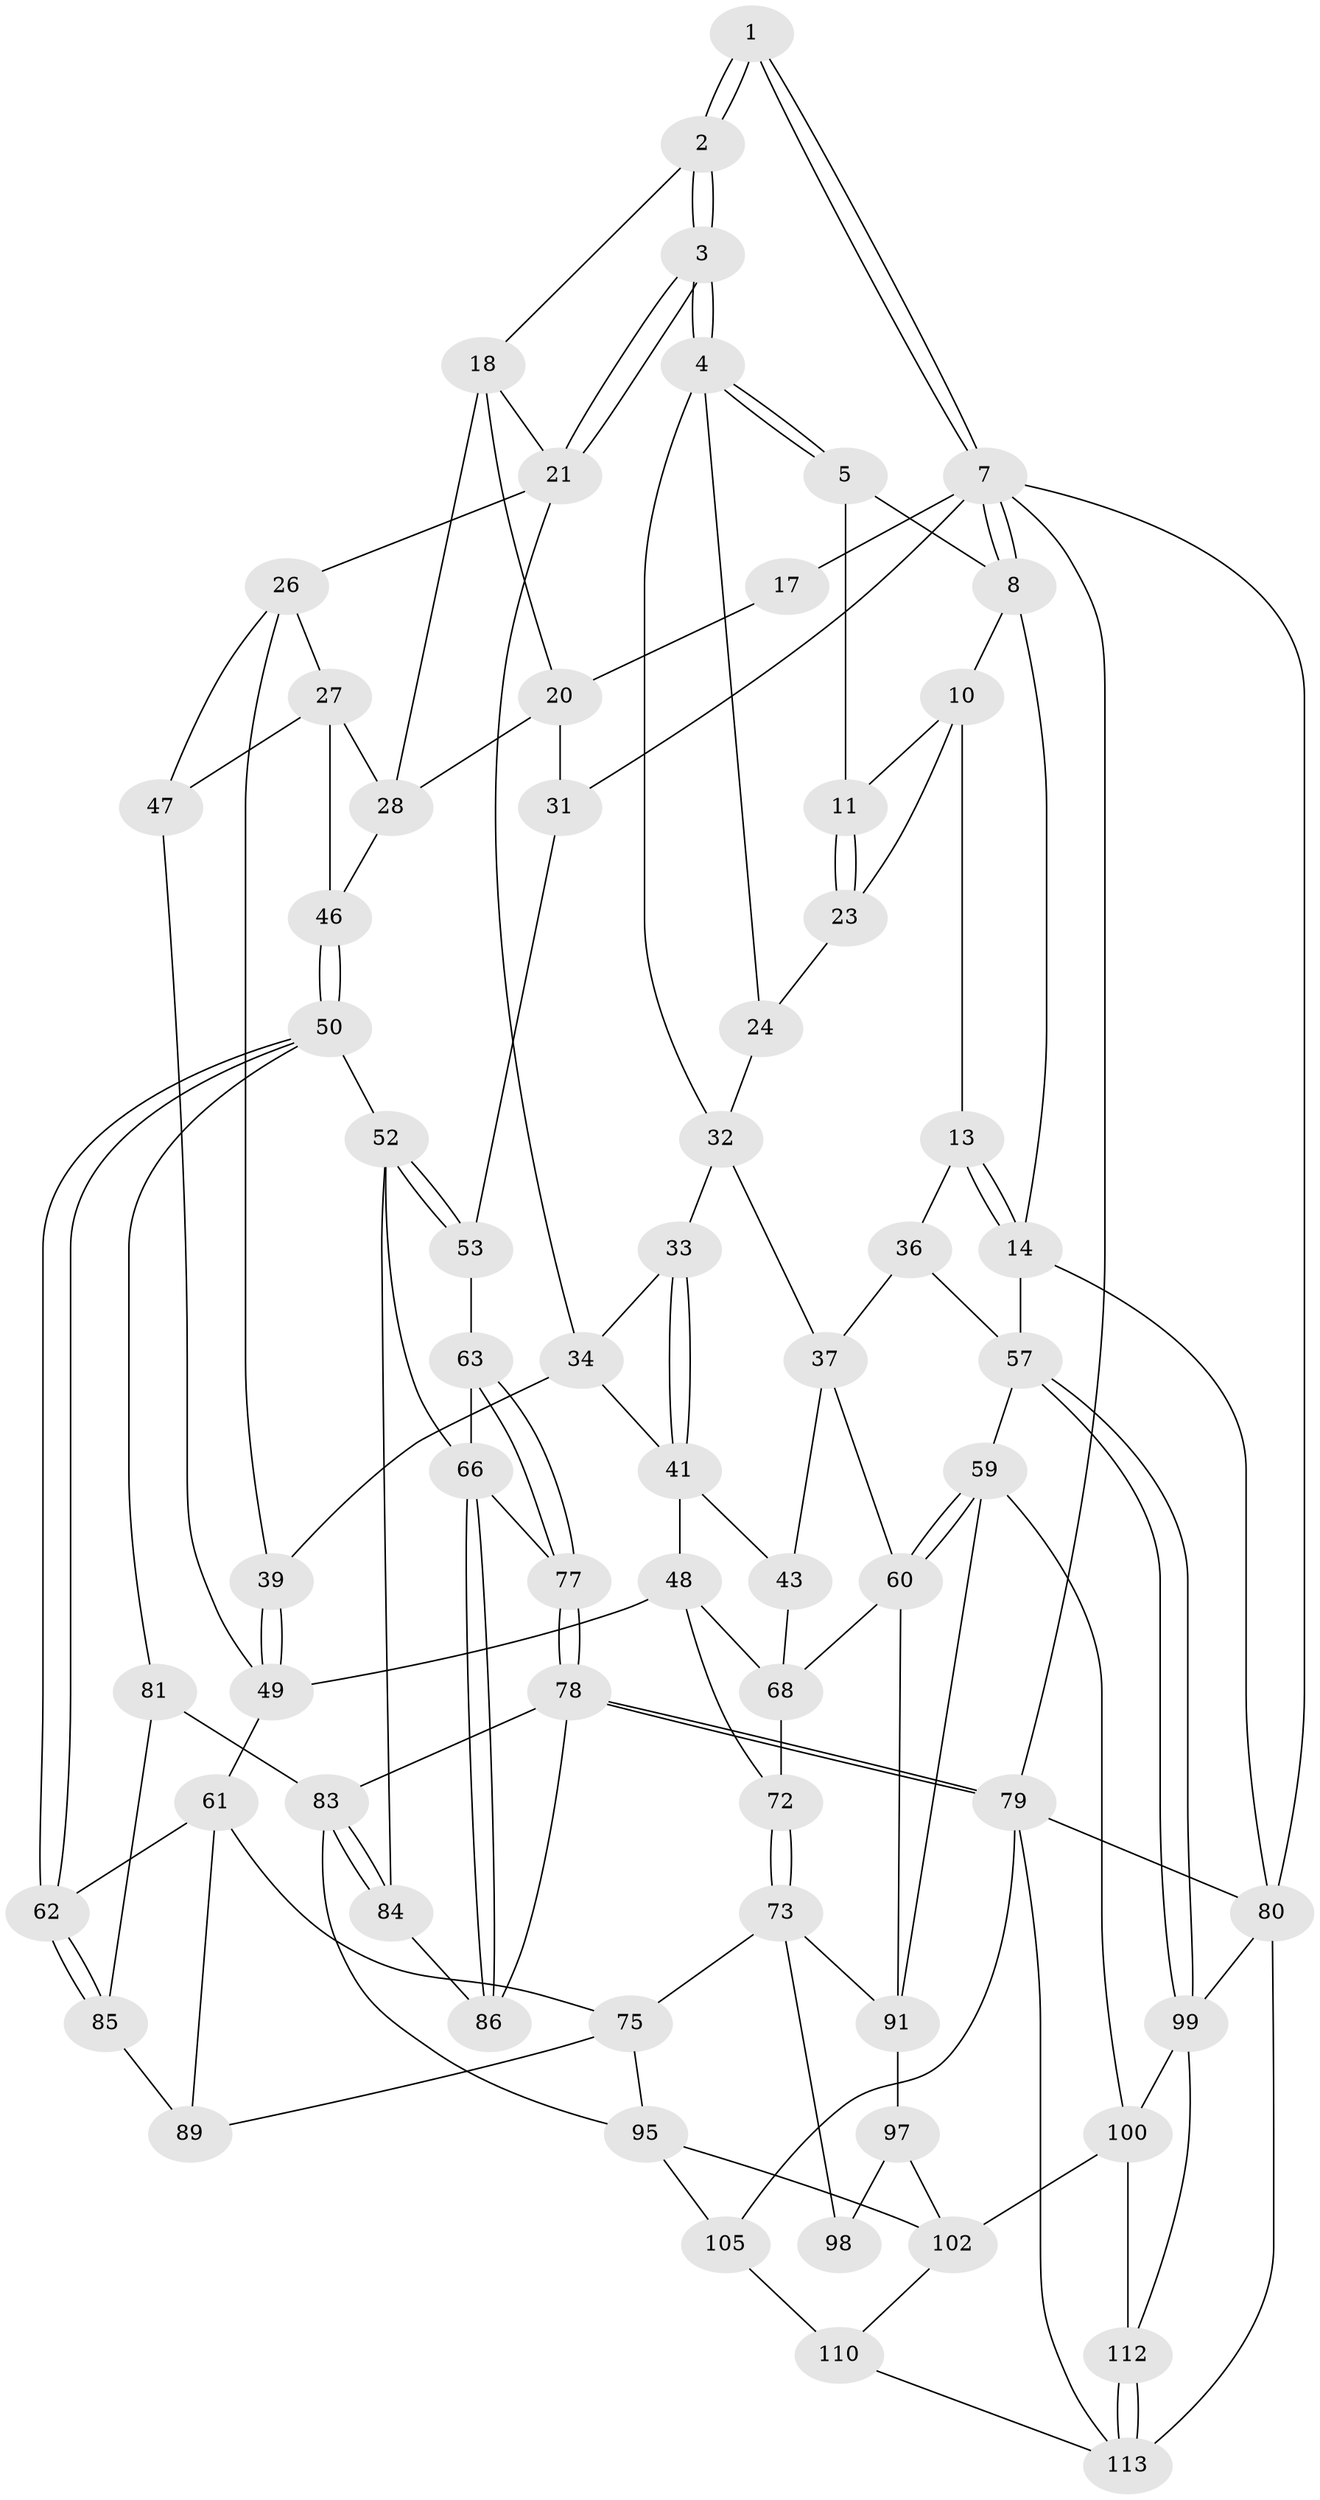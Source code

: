 // original degree distribution, {4: 0.22807017543859648, 6: 0.24561403508771928, 5: 0.49122807017543857, 3: 0.03508771929824561}
// Generated by graph-tools (version 1.1) at 2025/42/03/06/25 10:42:29]
// undirected, 68 vertices, 145 edges
graph export_dot {
graph [start="1"]
  node [color=gray90,style=filled];
  1 [pos="+0.8274614409892793+0"];
  2 [pos="+0.47257801440618785+0",super="+15"];
  3 [pos="+0.4966286285824705+0"];
  4 [pos="+0.5907385166872456+0.01456144148868794",super="+25"];
  5 [pos="+0.6967116734382804+0.053371603711038385",super="+6"];
  7 [pos="+1+0",super="+16"];
  8 [pos="+1+0",super="+9"];
  10 [pos="+0.8285900702992758+0.04568760250354814",super="+12"];
  11 [pos="+0.7581944714522437+0.10934182817327616"];
  13 [pos="+0.9653643068525288+0.21659935486813023"];
  14 [pos="+1+0.17732657178066324",super="+56"];
  17 [pos="+0.2589491025015465+0"];
  18 [pos="+0.21871436594581256+0.09776869827250294",super="+19"];
  20 [pos="+0.1283328431490301+0.1278970132356972",super="+30"];
  21 [pos="+0.4748641694333742+0.038977544619235804",super="+22"];
  23 [pos="+0.8046483450261667+0.15720743842627757"];
  24 [pos="+0.7262944778029492+0.19298658334256"];
  26 [pos="+0.3355666209441175+0.2526918048056666",super="+40"];
  27 [pos="+0.3312311716562364+0.2546758011594248",super="+45"];
  28 [pos="+0.21071273887330524+0.12837759322569395",super="+29"];
  31 [pos="+0+0.1499897691687476"];
  32 [pos="+0.6553770124617309+0.2552357660688778",super="+35"];
  33 [pos="+0.6459163519731733+0.2582566080956272"];
  34 [pos="+0.5309538309520963+0.17249552424340356",super="+38"];
  36 [pos="+0.8557811848160947+0.31217626278328425"];
  37 [pos="+0.7984895609634447+0.3545558291961422",super="+42"];
  39 [pos="+0.5170704759565313+0.3308852806327777"];
  41 [pos="+0.5842072818023271+0.351732196380548",super="+44"];
  43 [pos="+0.6891525937848646+0.4246723313098818"];
  46 [pos="+0.2035657560098236+0.3316780965095967"];
  47 [pos="+0.42276196648302+0.47637718511308436"];
  48 [pos="+0.5413561556179799+0.46832673307672523",super="+69"];
  49 [pos="+0.48431000538234514+0.47183802288620913",super="+55"];
  50 [pos="+0.1988945379056096+0.3637689709297816",super="+51"];
  52 [pos="+0.1243493443653581+0.4589960108023084",super="+65"];
  53 [pos="+0.07493880658263935+0.4535086316622791",super="+54"];
  57 [pos="+1+0.5852869574992766",super="+58"];
  59 [pos="+1+0.5683004526659977",super="+92"];
  60 [pos="+0.7945860305796771+0.5029524487277185",super="+70"];
  61 [pos="+0.4059141579484004+0.51852558352947",super="+76"];
  62 [pos="+0.38438981926497107+0.5192846225314238"];
  63 [pos="+0+0.5197259327141536",super="+64"];
  66 [pos="+0.036118121145182785+0.5494324036688156",super="+67"];
  68 [pos="+0.6475650955318514+0.4882463520752139",super="+71"];
  72 [pos="+0.575733560533406+0.5854436992999759"];
  73 [pos="+0.5681475426500577+0.614593172773233",super="+74"];
  75 [pos="+0.5099182730836691+0.6319204180088721",super="+94"];
  77 [pos="+0+0.621408319147631"];
  78 [pos="+0+0.7583934432971657",super="+87"];
  79 [pos="+0+1",super="+107"];
  80 [pos="+1+1",super="+108"];
  81 [pos="+0.18509393874836647+0.48386672091667754",super="+82"];
  83 [pos="+0.1295009464428368+0.6946141796146144",super="+88"];
  84 [pos="+0.09750921553807447+0.5871409882934269"];
  85 [pos="+0.2970477560118158+0.5613899237265038",super="+90"];
  86 [pos="+0.04342098182323762+0.5713363864927965"];
  89 [pos="+0.3274268301194176+0.7175513764168039"];
  91 [pos="+0.7475314639600626+0.6082184901989994",super="+93"];
  95 [pos="+0.3168477082363872+0.7666905416856419",super="+96"];
  97 [pos="+0.757327961406098+0.7121217078434472",super="+101"];
  98 [pos="+0.5444436942610775+0.7045714819146753"];
  99 [pos="+0.8601159634679798+0.8169260768506872",super="+109"];
  100 [pos="+0.7891522630778238+0.7576225107571142",super="+104"];
  102 [pos="+0.47429163564912963+0.9173328106013134",super="+103"];
  105 [pos="+0.14151811416836552+0.8062215728365518",super="+106"];
  110 [pos="+0.45280111169589937+0.9678100414379192",super="+111"];
  112 [pos="+0.7764179645859363+0.9181482797292089"];
  113 [pos="+0.47700600862494735+1",super="+114"];
  1 -- 2;
  1 -- 2;
  1 -- 7;
  1 -- 7;
  2 -- 3;
  2 -- 3;
  2 -- 18;
  3 -- 4;
  3 -- 4;
  3 -- 21;
  3 -- 21;
  4 -- 5;
  4 -- 5;
  4 -- 24;
  4 -- 32;
  5 -- 11;
  5 -- 8;
  7 -- 8;
  7 -- 8;
  7 -- 80;
  7 -- 17;
  7 -- 31;
  7 -- 79;
  8 -- 14;
  8 -- 10;
  10 -- 11;
  10 -- 13;
  10 -- 23;
  11 -- 23;
  11 -- 23;
  13 -- 14;
  13 -- 14;
  13 -- 36;
  14 -- 80;
  14 -- 57;
  17 -- 20;
  18 -- 21;
  18 -- 20;
  18 -- 28;
  20 -- 28;
  20 -- 31;
  21 -- 34;
  21 -- 26;
  23 -- 24;
  24 -- 32;
  26 -- 27;
  26 -- 47;
  26 -- 39;
  27 -- 28;
  27 -- 46;
  27 -- 47;
  28 -- 46;
  31 -- 53;
  32 -- 33;
  32 -- 37;
  33 -- 34;
  33 -- 41;
  33 -- 41;
  34 -- 41;
  34 -- 39;
  36 -- 37;
  36 -- 57;
  37 -- 43;
  37 -- 60;
  39 -- 49;
  39 -- 49;
  41 -- 48;
  41 -- 43;
  43 -- 68;
  46 -- 50;
  46 -- 50;
  47 -- 49;
  48 -- 49;
  48 -- 72;
  48 -- 68;
  49 -- 61;
  50 -- 62;
  50 -- 62;
  50 -- 81;
  50 -- 52;
  52 -- 53;
  52 -- 53;
  52 -- 66;
  52 -- 84;
  53 -- 63;
  57 -- 99;
  57 -- 99;
  57 -- 59;
  59 -- 60;
  59 -- 60;
  59 -- 91;
  59 -- 100;
  60 -- 91;
  60 -- 68;
  61 -- 62;
  61 -- 89;
  61 -- 75;
  62 -- 85;
  62 -- 85;
  63 -- 77;
  63 -- 77;
  63 -- 66;
  66 -- 86;
  66 -- 86;
  66 -- 77;
  68 -- 72;
  72 -- 73;
  72 -- 73;
  73 -- 91;
  73 -- 98;
  73 -- 75;
  75 -- 89;
  75 -- 95;
  77 -- 78;
  77 -- 78;
  78 -- 79;
  78 -- 79;
  78 -- 86;
  78 -- 83;
  79 -- 80;
  79 -- 113;
  79 -- 105;
  80 -- 113;
  80 -- 99;
  81 -- 85 [weight=2];
  81 -- 83;
  83 -- 84;
  83 -- 84;
  83 -- 95;
  84 -- 86;
  85 -- 89;
  91 -- 97;
  95 -- 102;
  95 -- 105;
  97 -- 98 [weight=2];
  97 -- 102;
  99 -- 100;
  99 -- 112;
  100 -- 112;
  100 -- 102;
  102 -- 110;
  105 -- 110 [weight=2];
  110 -- 113;
  112 -- 113;
  112 -- 113;
}
